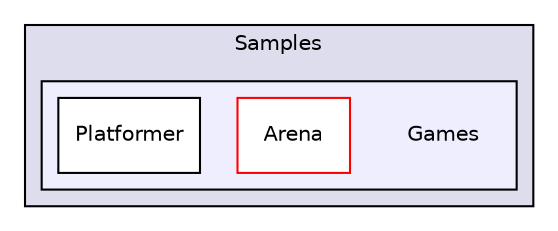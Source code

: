 digraph "Samples/Games" {
  compound=true
  node [ fontsize="10", fontname="Helvetica"];
  edge [ labelfontsize="10", labelfontname="Helvetica"];
  subgraph clusterdir_24e107d8aaaa0f0fb9ce89773de45c08 {
    graph [ bgcolor="#ddddee", pencolor="black", label="Samples" fontname="Helvetica", fontsize="10", URL="dir_24e107d8aaaa0f0fb9ce89773de45c08.html"]
  subgraph clusterdir_44e0a37a7020575e3081786a2fb7489b {
    graph [ bgcolor="#eeeeff", pencolor="black", label="" URL="dir_44e0a37a7020575e3081786a2fb7489b.html"];
    dir_44e0a37a7020575e3081786a2fb7489b [shape=plaintext label="Games"];
    dir_b50ca3cd89a85e7786113a683a01e016 [shape=box label="Arena" color="red" fillcolor="white" style="filled" URL="dir_b50ca3cd89a85e7786113a683a01e016.html"];
    dir_44e63ff42dd519bdc694d14a0884b068 [shape=box label="Platformer" color="black" fillcolor="white" style="filled" URL="dir_44e63ff42dd519bdc694d14a0884b068.html"];
  }
  }
}

